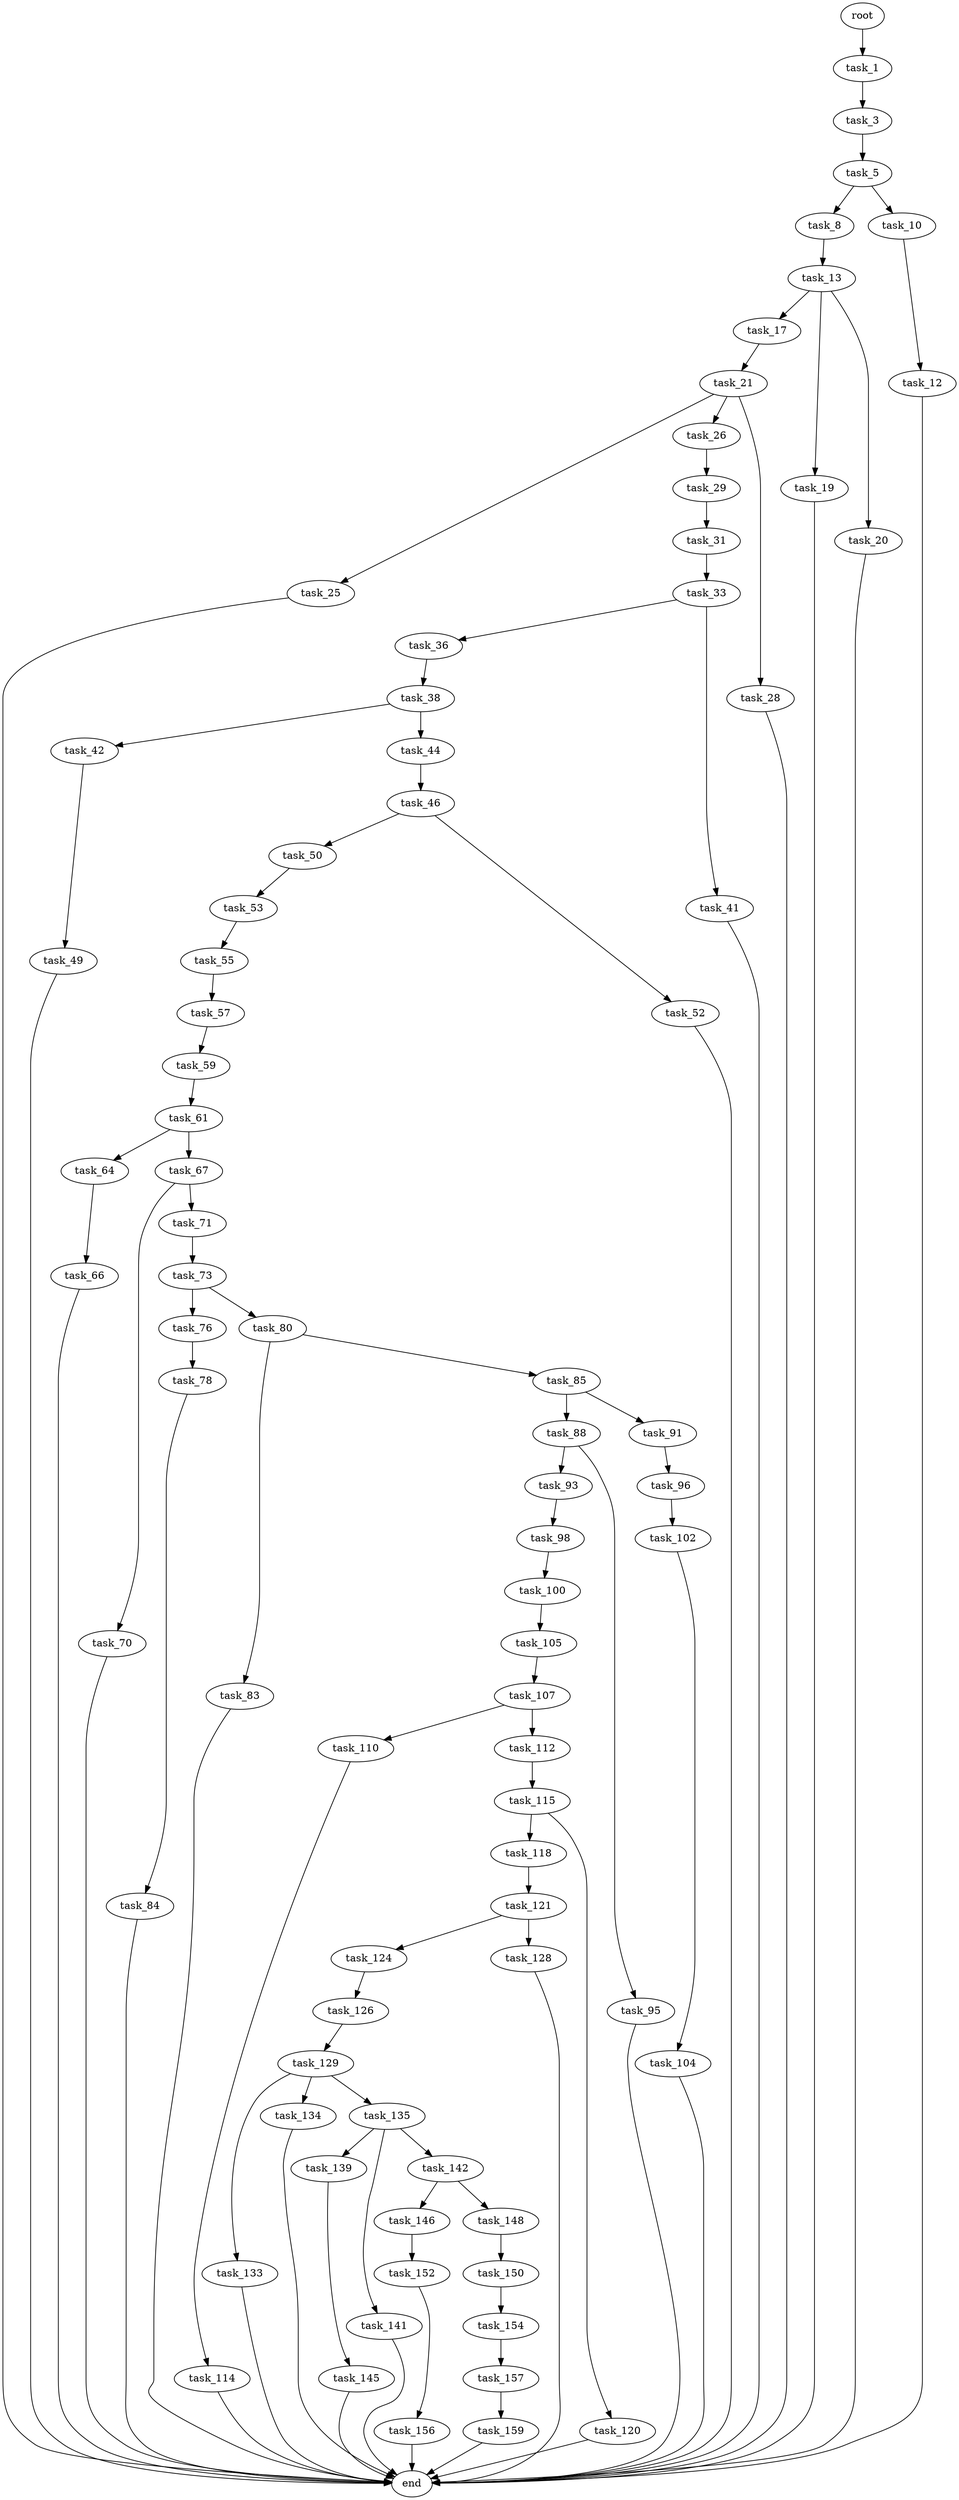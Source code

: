 digraph G {
  root [size="0.000000"];
  task_1 [size="1073741824000.000000"];
  task_3 [size="280147614499.000000"];
  task_5 [size="1073741824000.000000"];
  task_8 [size="1073741824000.000000"];
  task_10 [size="1073741824000.000000"];
  task_12 [size="7955116926.000000"];
  task_13 [size="134217728000.000000"];
  task_17 [size="782757789696.000000"];
  task_19 [size="68719476736.000000"];
  task_20 [size="36908677892.000000"];
  task_21 [size="3170540106.000000"];
  task_25 [size="1129236735.000000"];
  task_26 [size="10025922117.000000"];
  task_28 [size="50402934610.000000"];
  task_29 [size="1073741824000.000000"];
  task_31 [size="549755813888.000000"];
  task_33 [size="134217728000.000000"];
  task_36 [size="549755813888.000000"];
  task_38 [size="368293445632.000000"];
  task_41 [size="1231800419997.000000"];
  task_42 [size="1304848100.000000"];
  task_44 [size="231928233984.000000"];
  task_46 [size="68719476736.000000"];
  task_49 [size="181478116859.000000"];
  task_50 [size="97650364585.000000"];
  task_52 [size="7968143269.000000"];
  task_53 [size="782757789696.000000"];
  task_55 [size="3067735810.000000"];
  task_57 [size="16341530491.000000"];
  task_59 [size="126389344270.000000"];
  task_61 [size="11239457385.000000"];
  task_64 [size="1073741824000.000000"];
  task_66 [size="8054136618.000000"];
  task_67 [size="134217728000.000000"];
  task_70 [size="8589934592.000000"];
  task_71 [size="517065229481.000000"];
  task_73 [size="134217728000.000000"];
  task_76 [size="408060478477.000000"];
  task_78 [size="231049239245.000000"];
  task_80 [size="782757789696.000000"];
  task_83 [size="184167753702.000000"];
  task_84 [size="428580887068.000000"];
  task_85 [size="549755813888.000000"];
  task_88 [size="2600106153.000000"];
  task_91 [size="10888880976.000000"];
  task_93 [size="984886134766.000000"];
  task_95 [size="885315563817.000000"];
  task_96 [size="891325041824.000000"];
  task_98 [size="1073741824000.000000"];
  task_100 [size="7645121722.000000"];
  task_102 [size="3983233881.000000"];
  task_104 [size="28991029248.000000"];
  task_105 [size="368293445632.000000"];
  task_107 [size="25009447550.000000"];
  task_110 [size="517800406959.000000"];
  task_112 [size="3989005991.000000"];
  task_114 [size="231928233984.000000"];
  task_115 [size="231928233984.000000"];
  task_118 [size="17919643719.000000"];
  task_120 [size="782757789696.000000"];
  task_121 [size="549755813888.000000"];
  task_124 [size="202930791752.000000"];
  task_126 [size="317919330020.000000"];
  task_128 [size="8589934592.000000"];
  task_129 [size="28991029248.000000"];
  task_133 [size="23374365251.000000"];
  task_134 [size="357608592633.000000"];
  task_135 [size="15022108458.000000"];
  task_139 [size="42722408684.000000"];
  task_141 [size="570435152103.000000"];
  task_142 [size="231928233984.000000"];
  task_145 [size="18380860313.000000"];
  task_146 [size="37804732392.000000"];
  task_148 [size="8589934592.000000"];
  task_150 [size="12597565884.000000"];
  task_152 [size="41349995051.000000"];
  task_154 [size="28991029248.000000"];
  task_156 [size="42151611808.000000"];
  task_157 [size="68719476736.000000"];
  task_159 [size="1426397218013.000000"];
  end [size="0.000000"];

  root -> task_1 [size="1.000000"];
  task_1 -> task_3 [size="838860800.000000"];
  task_3 -> task_5 [size="838860800.000000"];
  task_5 -> task_8 [size="838860800.000000"];
  task_5 -> task_10 [size="838860800.000000"];
  task_8 -> task_13 [size="838860800.000000"];
  task_10 -> task_12 [size="838860800.000000"];
  task_12 -> end [size="1.000000"];
  task_13 -> task_17 [size="209715200.000000"];
  task_13 -> task_19 [size="209715200.000000"];
  task_13 -> task_20 [size="209715200.000000"];
  task_17 -> task_21 [size="679477248.000000"];
  task_19 -> end [size="1.000000"];
  task_20 -> end [size="1.000000"];
  task_21 -> task_25 [size="134217728.000000"];
  task_21 -> task_26 [size="134217728.000000"];
  task_21 -> task_28 [size="134217728.000000"];
  task_25 -> end [size="1.000000"];
  task_26 -> task_29 [size="838860800.000000"];
  task_28 -> end [size="1.000000"];
  task_29 -> task_31 [size="838860800.000000"];
  task_31 -> task_33 [size="536870912.000000"];
  task_33 -> task_36 [size="209715200.000000"];
  task_33 -> task_41 [size="209715200.000000"];
  task_36 -> task_38 [size="536870912.000000"];
  task_38 -> task_42 [size="411041792.000000"];
  task_38 -> task_44 [size="411041792.000000"];
  task_41 -> end [size="1.000000"];
  task_42 -> task_49 [size="33554432.000000"];
  task_44 -> task_46 [size="301989888.000000"];
  task_46 -> task_50 [size="134217728.000000"];
  task_46 -> task_52 [size="134217728.000000"];
  task_49 -> end [size="1.000000"];
  task_50 -> task_53 [size="134217728.000000"];
  task_52 -> end [size="1.000000"];
  task_53 -> task_55 [size="679477248.000000"];
  task_55 -> task_57 [size="75497472.000000"];
  task_57 -> task_59 [size="301989888.000000"];
  task_59 -> task_61 [size="134217728.000000"];
  task_61 -> task_64 [size="301989888.000000"];
  task_61 -> task_67 [size="301989888.000000"];
  task_64 -> task_66 [size="838860800.000000"];
  task_66 -> end [size="1.000000"];
  task_67 -> task_70 [size="209715200.000000"];
  task_67 -> task_71 [size="209715200.000000"];
  task_70 -> end [size="1.000000"];
  task_71 -> task_73 [size="679477248.000000"];
  task_73 -> task_76 [size="209715200.000000"];
  task_73 -> task_80 [size="209715200.000000"];
  task_76 -> task_78 [size="301989888.000000"];
  task_78 -> task_84 [size="209715200.000000"];
  task_80 -> task_83 [size="679477248.000000"];
  task_80 -> task_85 [size="679477248.000000"];
  task_83 -> end [size="1.000000"];
  task_84 -> end [size="1.000000"];
  task_85 -> task_88 [size="536870912.000000"];
  task_85 -> task_91 [size="536870912.000000"];
  task_88 -> task_93 [size="209715200.000000"];
  task_88 -> task_95 [size="209715200.000000"];
  task_91 -> task_96 [size="411041792.000000"];
  task_93 -> task_98 [size="679477248.000000"];
  task_95 -> end [size="1.000000"];
  task_96 -> task_102 [size="536870912.000000"];
  task_98 -> task_100 [size="838860800.000000"];
  task_100 -> task_105 [size="301989888.000000"];
  task_102 -> task_104 [size="134217728.000000"];
  task_104 -> end [size="1.000000"];
  task_105 -> task_107 [size="411041792.000000"];
  task_107 -> task_110 [size="838860800.000000"];
  task_107 -> task_112 [size="838860800.000000"];
  task_110 -> task_114 [size="679477248.000000"];
  task_112 -> task_115 [size="134217728.000000"];
  task_114 -> end [size="1.000000"];
  task_115 -> task_118 [size="301989888.000000"];
  task_115 -> task_120 [size="301989888.000000"];
  task_118 -> task_121 [size="33554432.000000"];
  task_120 -> end [size="1.000000"];
  task_121 -> task_124 [size="536870912.000000"];
  task_121 -> task_128 [size="536870912.000000"];
  task_124 -> task_126 [size="301989888.000000"];
  task_126 -> task_129 [size="679477248.000000"];
  task_128 -> end [size="1.000000"];
  task_129 -> task_133 [size="75497472.000000"];
  task_129 -> task_134 [size="75497472.000000"];
  task_129 -> task_135 [size="75497472.000000"];
  task_133 -> end [size="1.000000"];
  task_134 -> end [size="1.000000"];
  task_135 -> task_139 [size="679477248.000000"];
  task_135 -> task_141 [size="679477248.000000"];
  task_135 -> task_142 [size="679477248.000000"];
  task_139 -> task_145 [size="838860800.000000"];
  task_141 -> end [size="1.000000"];
  task_142 -> task_146 [size="301989888.000000"];
  task_142 -> task_148 [size="301989888.000000"];
  task_145 -> end [size="1.000000"];
  task_146 -> task_152 [size="33554432.000000"];
  task_148 -> task_150 [size="33554432.000000"];
  task_150 -> task_154 [size="33554432.000000"];
  task_152 -> task_156 [size="838860800.000000"];
  task_154 -> task_157 [size="75497472.000000"];
  task_156 -> end [size="1.000000"];
  task_157 -> task_159 [size="134217728.000000"];
  task_159 -> end [size="1.000000"];
}
